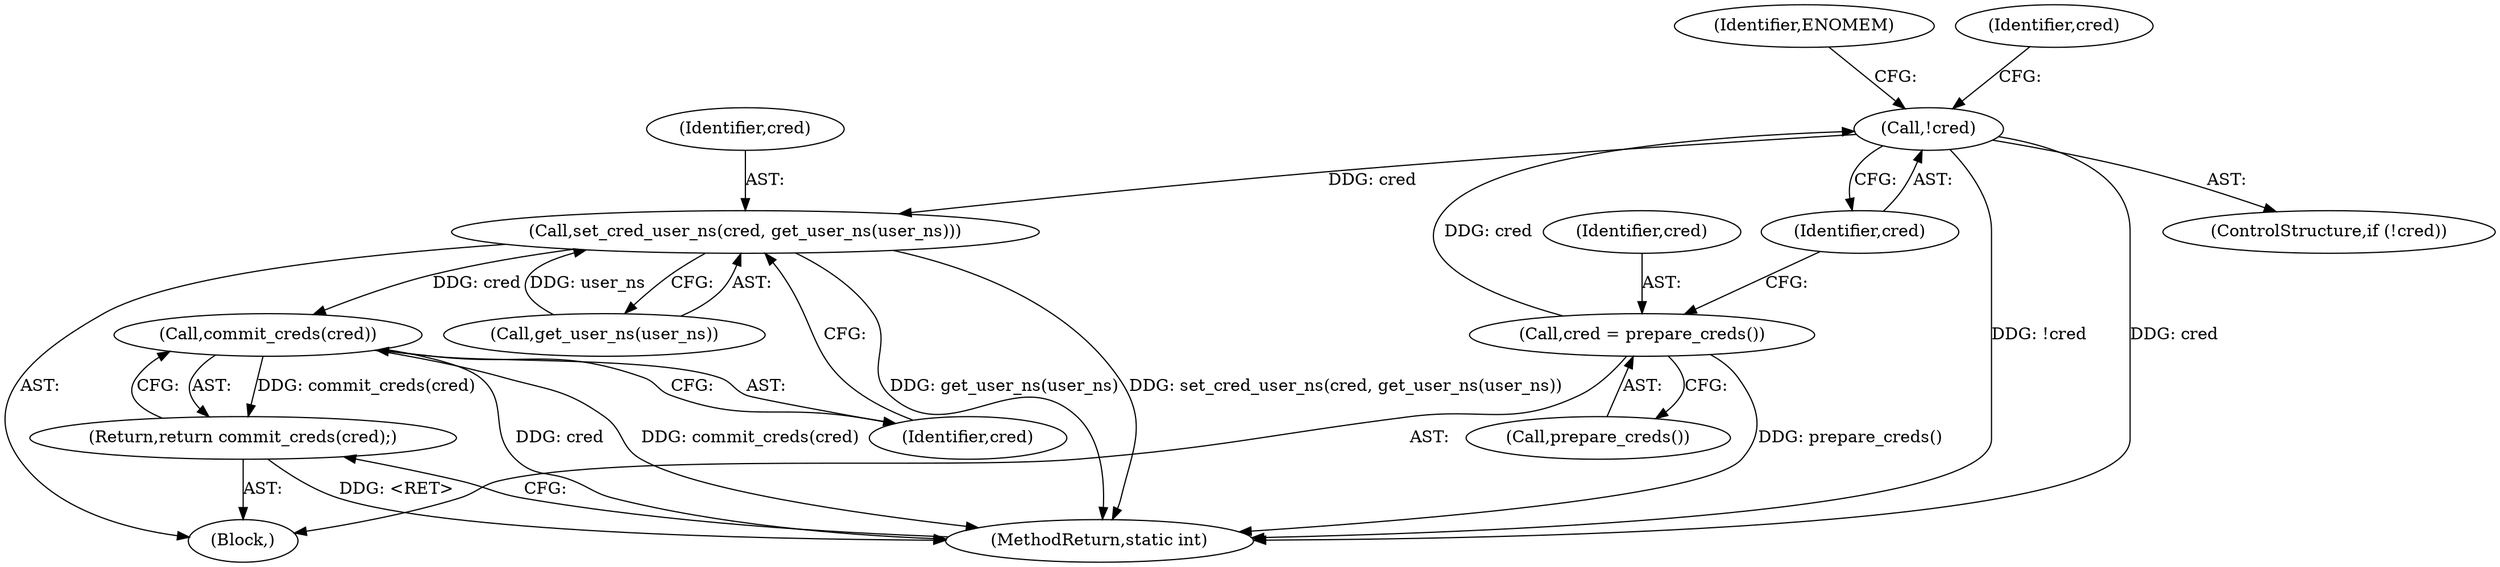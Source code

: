 digraph "0_linux_e66eded8309ebf679d3d3c1f5820d1f2ca332c71_1@pointer" {
"1000154" [label="(Call,!cred)"];
"1000150" [label="(Call,cred = prepare_creds())"];
"1000163" [label="(Call,set_cred_user_ns(cred, get_user_ns(user_ns)))"];
"1000168" [label="(Call,commit_creds(cred))"];
"1000167" [label="(Return,return commit_creds(cred);)"];
"1000167" [label="(Return,return commit_creds(cred);)"];
"1000153" [label="(ControlStructure,if (!cred))"];
"1000151" [label="(Identifier,cred)"];
"1000169" [label="(Identifier,cred)"];
"1000105" [label="(Block,)"];
"1000150" [label="(Call,cred = prepare_creds())"];
"1000152" [label="(Call,prepare_creds())"];
"1000158" [label="(Identifier,ENOMEM)"];
"1000170" [label="(MethodReturn,static int)"];
"1000163" [label="(Call,set_cred_user_ns(cred, get_user_ns(user_ns)))"];
"1000165" [label="(Call,get_user_ns(user_ns))"];
"1000164" [label="(Identifier,cred)"];
"1000168" [label="(Call,commit_creds(cred))"];
"1000161" [label="(Identifier,cred)"];
"1000154" [label="(Call,!cred)"];
"1000155" [label="(Identifier,cred)"];
"1000154" -> "1000153"  [label="AST: "];
"1000154" -> "1000155"  [label="CFG: "];
"1000155" -> "1000154"  [label="AST: "];
"1000158" -> "1000154"  [label="CFG: "];
"1000161" -> "1000154"  [label="CFG: "];
"1000154" -> "1000170"  [label="DDG: !cred"];
"1000154" -> "1000170"  [label="DDG: cred"];
"1000150" -> "1000154"  [label="DDG: cred"];
"1000154" -> "1000163"  [label="DDG: cred"];
"1000150" -> "1000105"  [label="AST: "];
"1000150" -> "1000152"  [label="CFG: "];
"1000151" -> "1000150"  [label="AST: "];
"1000152" -> "1000150"  [label="AST: "];
"1000155" -> "1000150"  [label="CFG: "];
"1000150" -> "1000170"  [label="DDG: prepare_creds()"];
"1000163" -> "1000105"  [label="AST: "];
"1000163" -> "1000165"  [label="CFG: "];
"1000164" -> "1000163"  [label="AST: "];
"1000165" -> "1000163"  [label="AST: "];
"1000169" -> "1000163"  [label="CFG: "];
"1000163" -> "1000170"  [label="DDG: get_user_ns(user_ns)"];
"1000163" -> "1000170"  [label="DDG: set_cred_user_ns(cred, get_user_ns(user_ns))"];
"1000165" -> "1000163"  [label="DDG: user_ns"];
"1000163" -> "1000168"  [label="DDG: cred"];
"1000168" -> "1000167"  [label="AST: "];
"1000168" -> "1000169"  [label="CFG: "];
"1000169" -> "1000168"  [label="AST: "];
"1000167" -> "1000168"  [label="CFG: "];
"1000168" -> "1000170"  [label="DDG: cred"];
"1000168" -> "1000170"  [label="DDG: commit_creds(cred)"];
"1000168" -> "1000167"  [label="DDG: commit_creds(cred)"];
"1000167" -> "1000105"  [label="AST: "];
"1000170" -> "1000167"  [label="CFG: "];
"1000167" -> "1000170"  [label="DDG: <RET>"];
}

